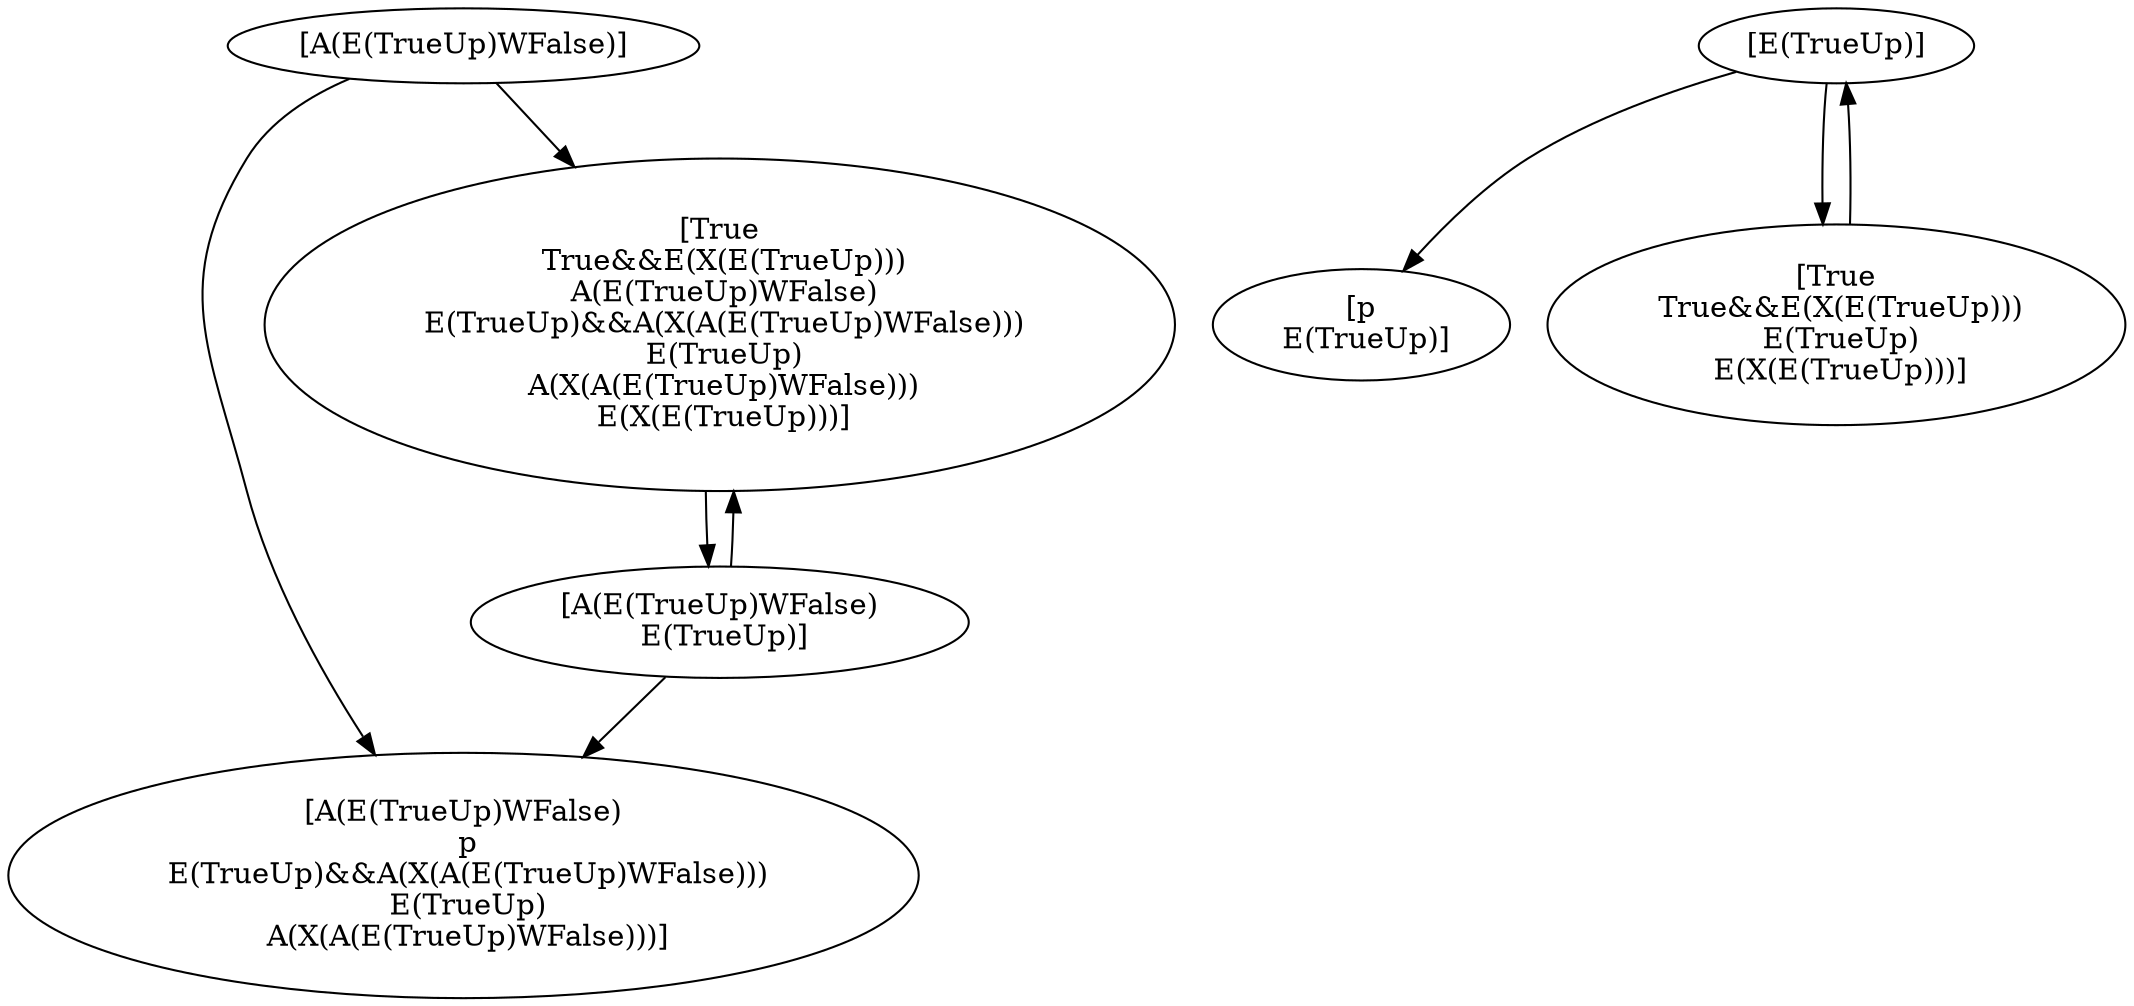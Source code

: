 digraph G {
  node259880326 [ label="[A(E(TrueUp)WFalse)]" ];
  node890805028 [ label="[A(E(TrueUp)WFalse)
 p
 E(TrueUp)&&A(X(A(E(TrueUp)WFalse)))
 E(TrueUp)
 A(X(A(E(TrueUp)WFalse)))]" ];
  node1055642008 [ label="[True
 True&&E(X(E(TrueUp)))
 A(E(TrueUp)WFalse)
 E(TrueUp)&&A(X(A(E(TrueUp)WFalse)))
 E(TrueUp)
 A(X(A(E(TrueUp)WFalse)))
 E(X(E(TrueUp)))]" ];
  node1615693953 [ label="[A(E(TrueUp)WFalse)
 E(TrueUp)]" ];
  node1875574310 [ label="[E(TrueUp)]" ];
  node1875574453 [ label="[p
 E(TrueUp)]" ];
  node472945807 [ label="[True
 True&&E(X(E(TrueUp)))
 E(TrueUp)
 E(X(E(TrueUp)))]" ];
  node259880326 -> node890805028 [ label="" ];
  node259880326 -> node1055642008 [ label="" ];
  node1055642008 -> node1615693953 [ label="" ];
  node1615693953 -> node890805028 [ label="" ];
  node1615693953 -> node1055642008 [ label="" ];
  node1875574310 -> node1875574453 [ label="" ];
  node1875574310 -> node472945807 [ label="" ];
  node472945807 -> node1875574310 [ label="" ];
}
